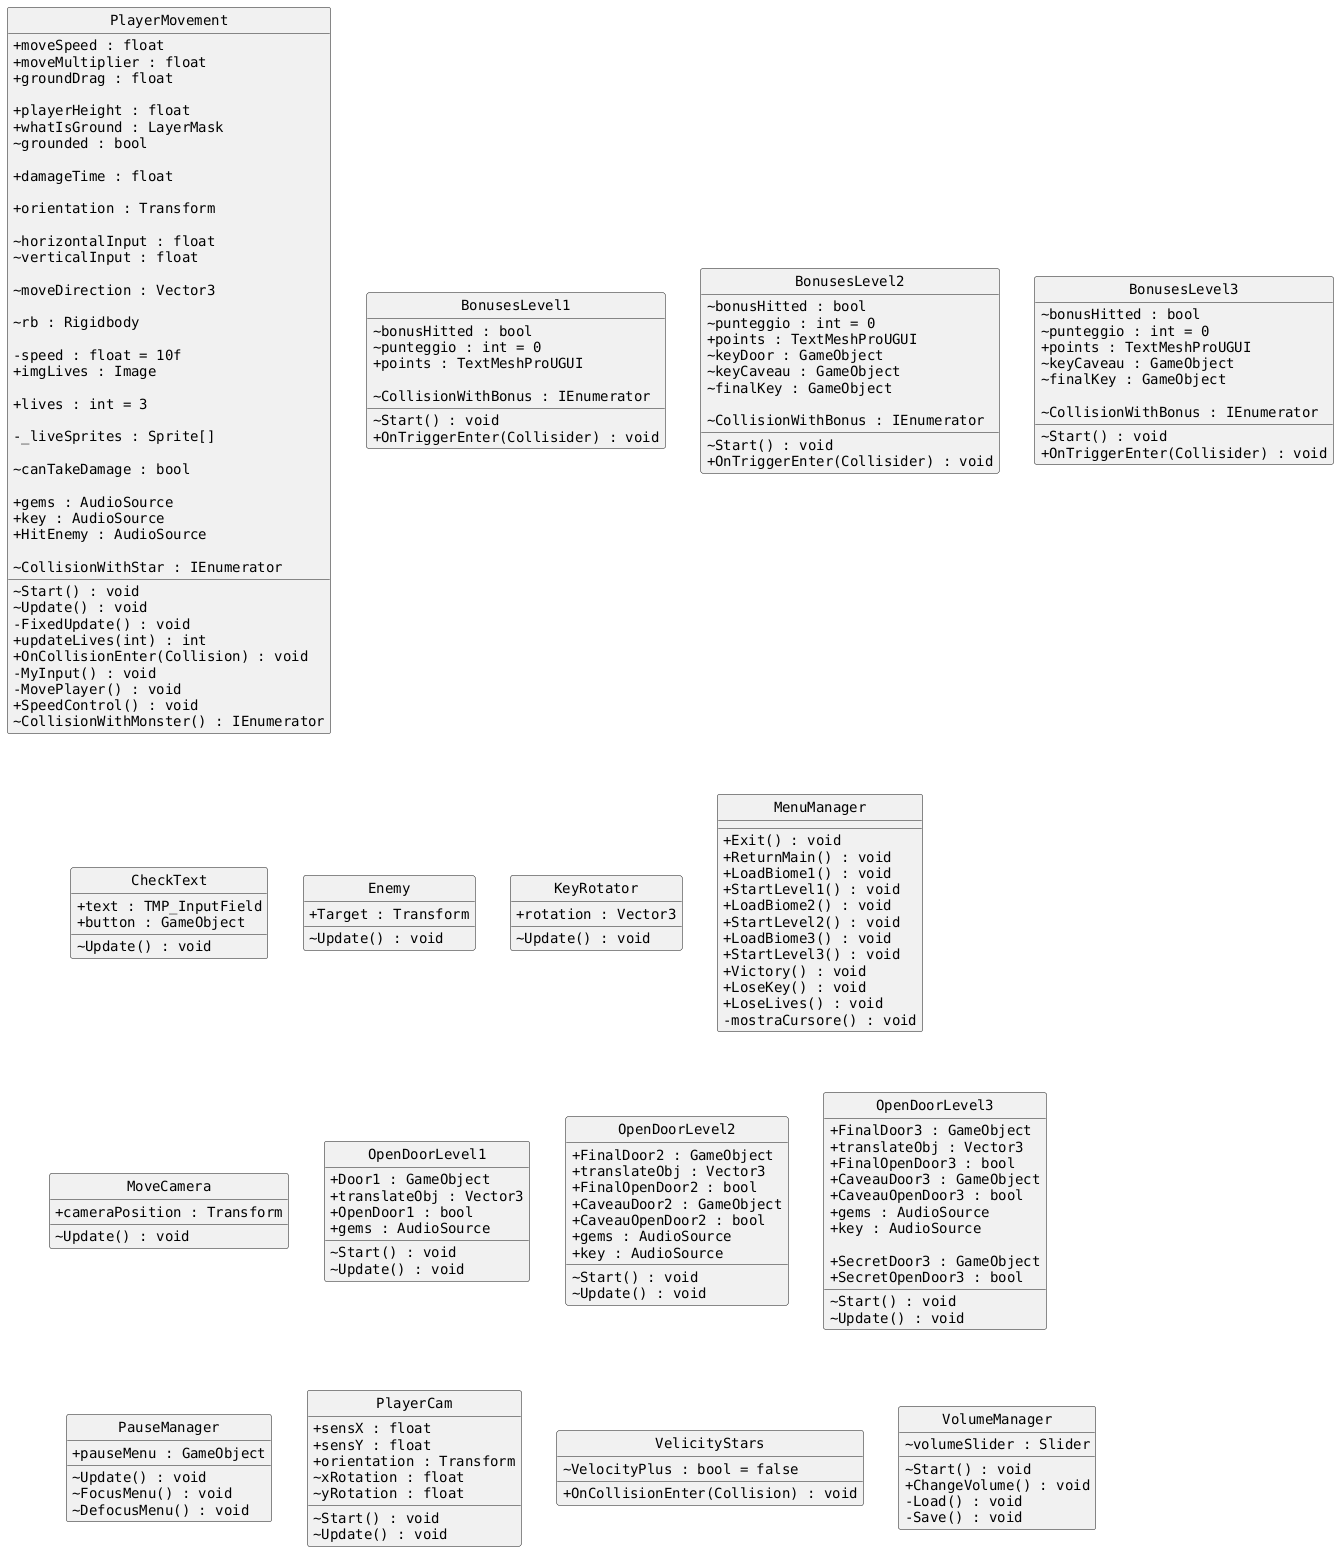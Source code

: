 @startuml
hide circle
skinparam defaultFontName Monospaced
skinparam monochrome true
skinparam classAttributeIconSize 0


	class PlayerMovement {		
		+moveSpeed : float
		+moveMultiplier : float
		+groundDrag : float

		+playerHeight : float
		+whatIsGround : LayerMask
		~grounded : bool

		+damageTime : float

		+orientation : Transform

		~horizontalInput : float
		~verticalInput : float

		~moveDirection : Vector3

		~rb : Rigidbody

		-speed : float = 10f
		+imgLives : Image

		+lives : int = 3

		-_liveSprites : Sprite[]

		~canTakeDamage : bool
		
		+gems : AudioSource
		+key : AudioSource
		+HitEnemy : AudioSource
		
		~Start() : void
		~Update() : void
		-FixedUpdate() : void
		+updateLives(int) : int
		+OnCollisionEnter(Collision) : void
		-MyInput() : void
		-MovePlayer() : void
		+SpeedControl() : void
		~CollisionWithMonster() : IEnumerator
		~CollisionWithStar : IEnumerator
	}
	
	
	class BonusesLevel1{
		~bonusHitted : bool
		~punteggio : int = 0
		+points : TextMeshProUGUI
	
		~Start() : void
		+OnTriggerEnter(Collisider) : void
		~CollisionWithBonus : IEnumerator
	}

	class BonusesLevel2{
		~bonusHitted : bool
		~punteggio : int = 0
		+points : TextMeshProUGUI
		~keyDoor : GameObject
		~keyCaveau : GameObject
		~finalKey : GameObject
	
		~Start() : void
		+OnTriggerEnter(Collisider) : void
		~CollisionWithBonus : IEnumerator
	}

	class BonusesLevel3{
		~bonusHitted : bool
		~punteggio : int = 0
		+points : TextMeshProUGUI
		~keyCaveau : GameObject
		~finalKey : GameObject
	
		~Start() : void
		+OnTriggerEnter(Collisider) : void
		~CollisionWithBonus : IEnumerator
	}
	
	class CheckText{
		+text : TMP_InputField
		+button : GameObject

		~Update() : void
        }
	
	class Enemy{
		+Target : Transform

		~Update() : void
	}

	class KeyRotator{
		+rotation : Vector3

		~Update() : void
	}

	class MenuManager{
		+Exit() : void
		+ReturnMain() : void
		+LoadBiome1() : void
		+StartLevel1() : void
		+LoadBiome2() : void
		+StartLevel2() : void
		+LoadBiome3() : void
		+StartLevel3() : void
		+Victory() : void
		+LoseKey() : void
		+LoseLives() : void
		-mostraCursore() : void
	}

	class MoveCamera{
		+cameraPosition : Transform

		~Update() : void
	}

	class OpenDoorLevel1{
		+Door1 : GameObject
		+translateObj : Vector3
		+OpenDoor1 : bool
		+gems : AudioSource

		~Start() : void
		~Update() : void
	}

	class OpenDoorLevel2{
		+FinalDoor2 : GameObject
		+translateObj : Vector3
		+FinalOpenDoor2 : bool
		+CaveauDoor2 : GameObject
		+CaveauOpenDoor2 : bool
		+gems : AudioSource
		+key : AudioSource

		~Start() : void
		~Update() : void
	}

	class OpenDoorLevel3{
		+FinalDoor3 : GameObject
		+translateObj : Vector3
		+FinalOpenDoor3 : bool
		+CaveauDoor3 : GameObject
		+CaveauOpenDoor3 : bool
		+gems : AudioSource
		+key : AudioSource

		+SecretDoor3 : GameObject
		+SecretOpenDoor3 : bool

		~Start() : void
		~Update() : void
	}

	class PauseManager{
		+pauseMenu : GameObject

		~Update() : void
		~FocusMenu() : void
		~DefocusMenu() : void
	}

	class PlayerCam{
		+sensX : float
		+sensY : float
		+orientation : Transform
		~xRotation : float
		~yRotation : float

		~Start() : void
		~Update() : void
	}

	class VelicityStars{
		~VelocityPlus : bool = false

		+OnCollisionEnter(Collision) : void
	}

        class VolumeManager{
		~volumeSlider : Slider

		~Start() : void
		+ChangeVolume() : void
		-Load() : void
		-Save() : void
	}
@enduml